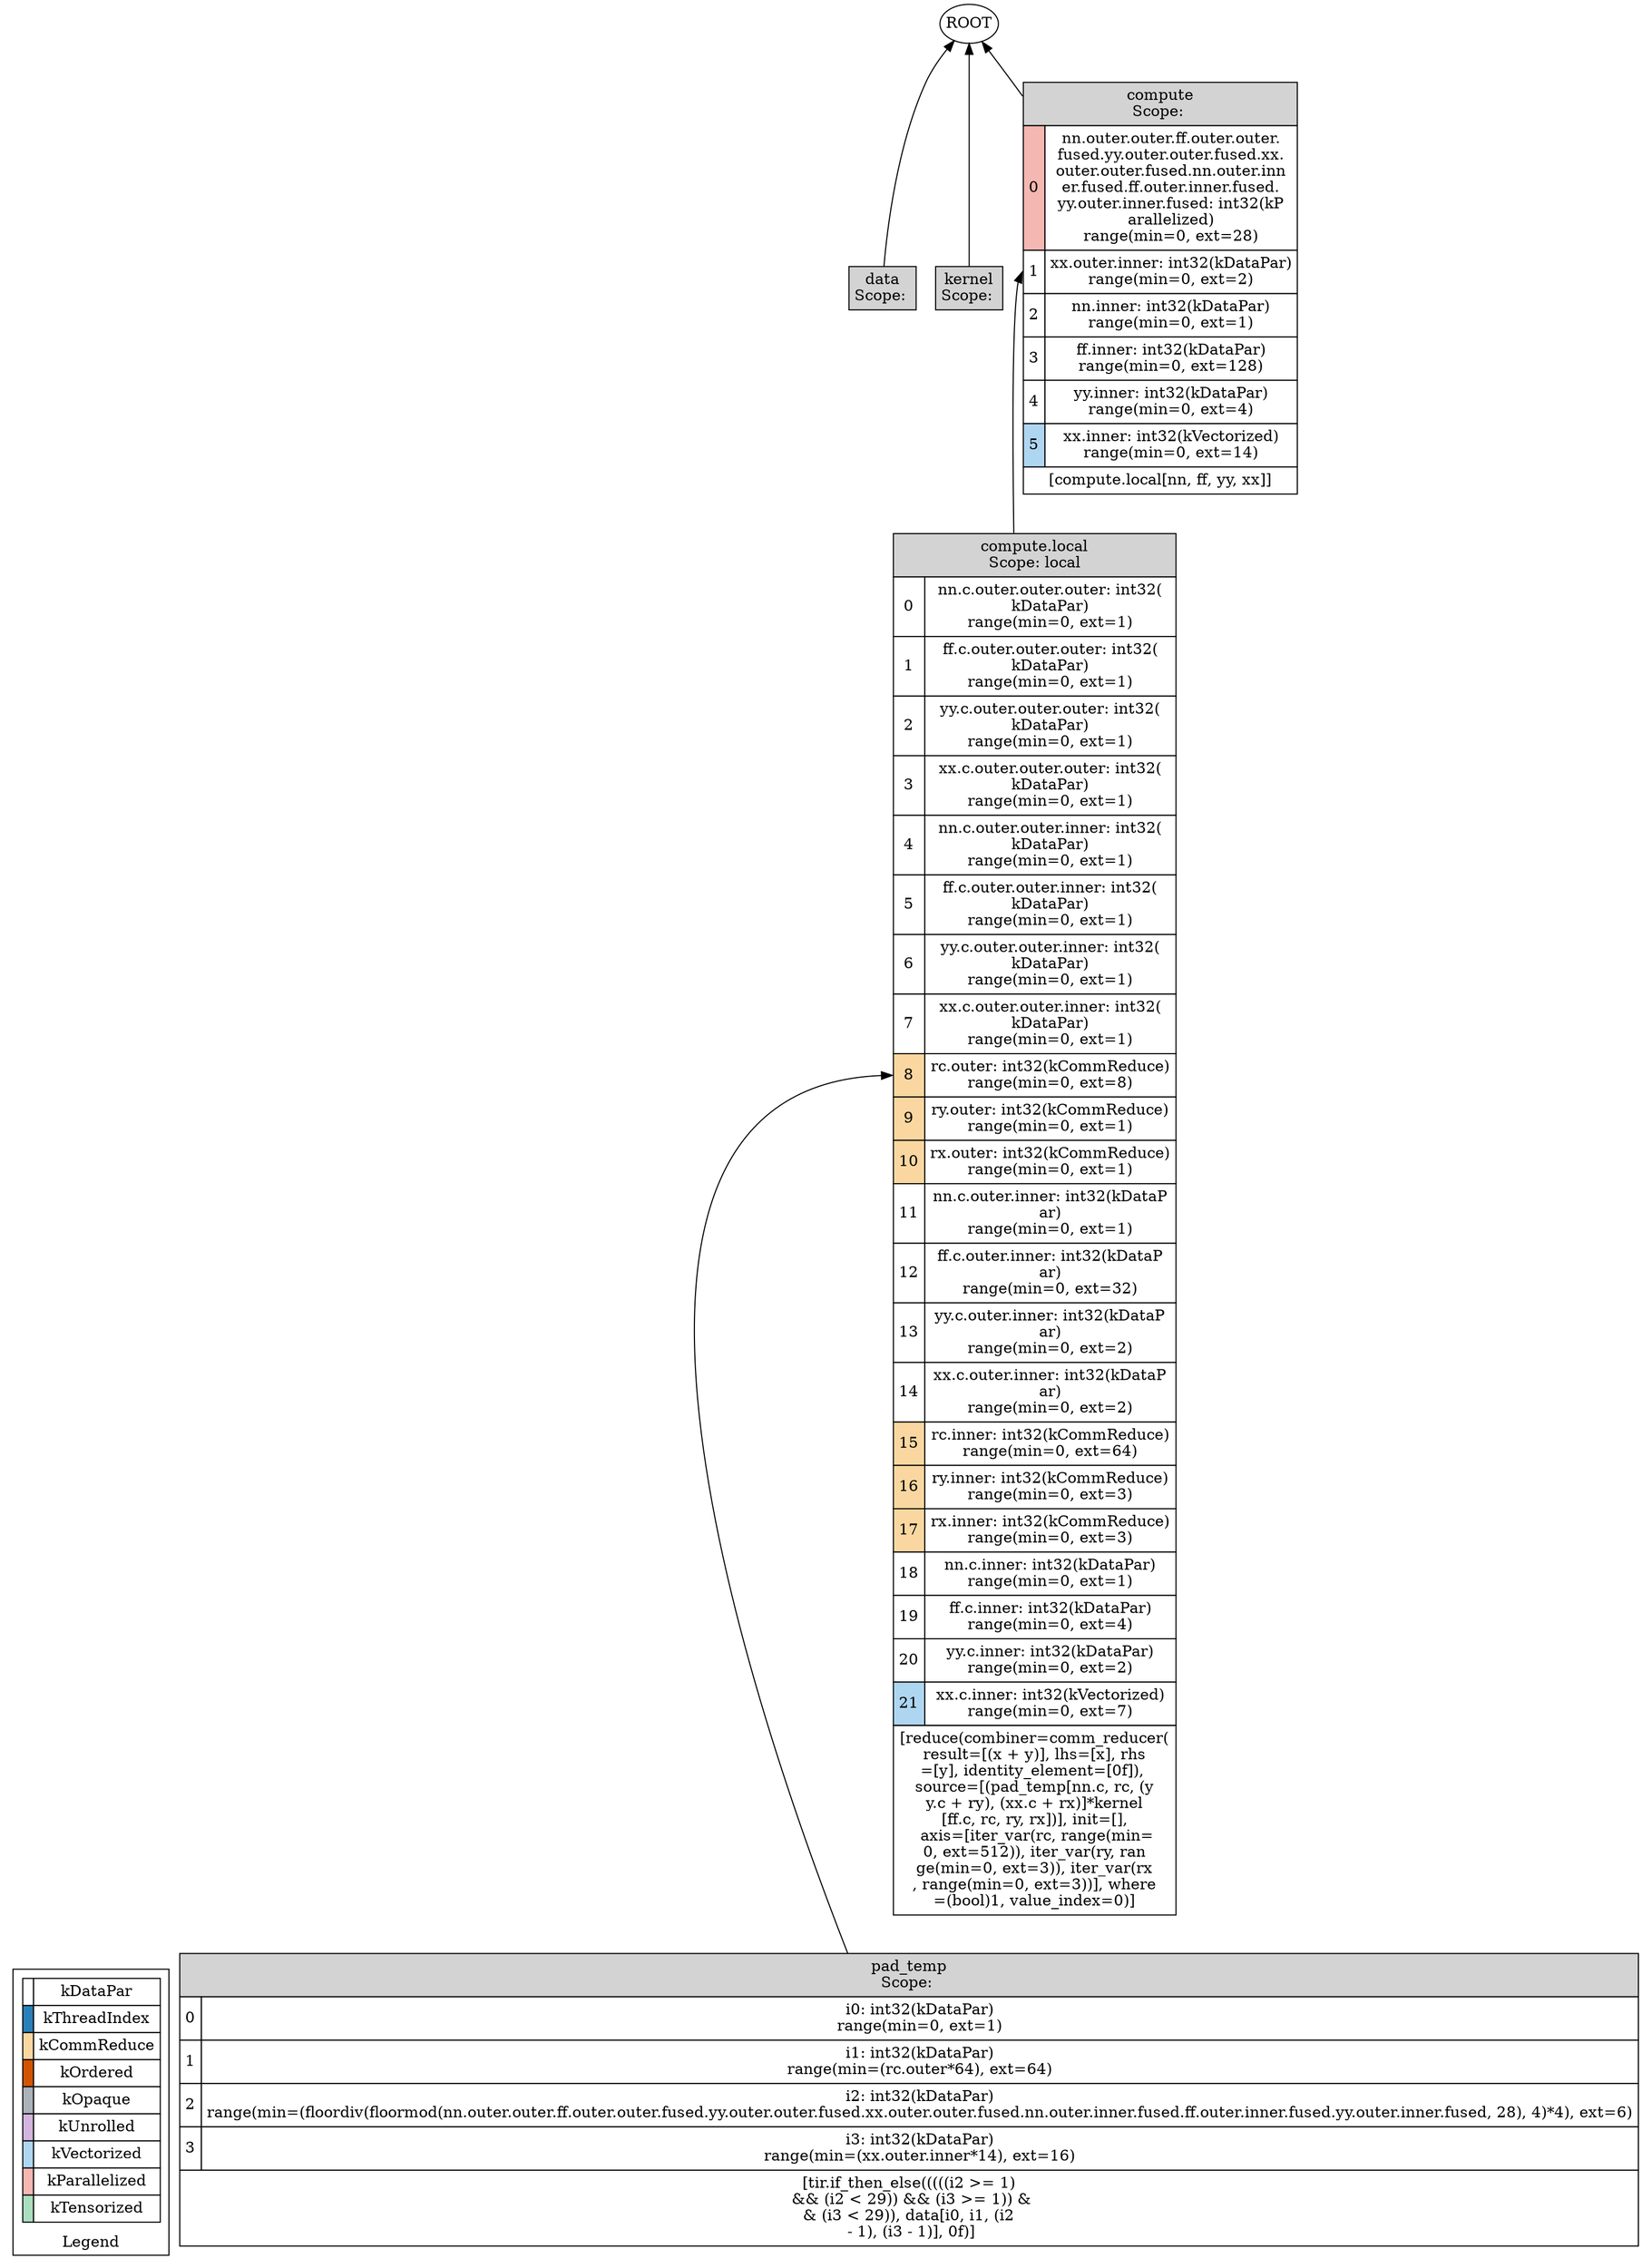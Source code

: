 digraph "Schedule Tree" {
	graph [rankdir=BT]
	subgraph cluster_legend {
		label=Legend
		legend [label=<<TABLE BORDER="0" CELLBORDER="1" CELLSPACING="0" CELLPADDING="4"><TR><TD BGCOLOR="#FFFFFF"></TD><TD BGCOLOR="white">kDataPar</TD></TR><TR><TD BGCOLOR="#2980B9"></TD><TD BGCOLOR="white">kThreadIndex</TD></TR><TR><TD BGCOLOR="#FAD7A0"></TD><TD BGCOLOR="white">kCommReduce</TD></TR><TR><TD BGCOLOR="#D35400"></TD><TD BGCOLOR="white">kOrdered</TD></TR><TR><TD BGCOLOR="#ABB2B9"></TD><TD BGCOLOR="white">kOpaque</TD></TR><TR><TD BGCOLOR="#D2B4DE"></TD><TD BGCOLOR="white">kUnrolled</TD></TR><TR><TD BGCOLOR="#AED6F1"></TD><TD BGCOLOR="white">kVectorized</TD></TR><TR><TD BGCOLOR="#F5B7B1"></TD><TD BGCOLOR="white">kParallelized</TD></TR><TR><TD BGCOLOR="#A9DFBF"></TD><TD BGCOLOR="white">kTensorized</TD></TR></TABLE>> margin=0 shape=none]
	}
	Stage_0 [label=<<TABLE BORDER="0" CELLBORDER="1" CELLSPACING="0" CELLPADDING="4"> <TR><TD BGCOLOR="lightgrey" COLSPAN="2" PORT="stage">data<br/>Scope: </TD></TR></TABLE>> margin=0 shape=none]
	Stage_1 [label=<<TABLE BORDER="0" CELLBORDER="1" CELLSPACING="0" CELLPADDING="4"> <TR><TD BGCOLOR="lightgrey" COLSPAN="2" PORT="stage">pad_temp<br/>Scope: </TD></TR><TR><TD PORT="IterVar_1_0" BGCOLOR="#FFFFFF">0</TD><TD BGCOLOR="white" PORT="itervar">i0: int32(kDataPar)<br/>range(min=0, ext=1)</TD></TR><TR><TD PORT="IterVar_1_1" BGCOLOR="#FFFFFF">1</TD><TD BGCOLOR="white" PORT="itervar">i1: int32(kDataPar)<br/>range(min=(rc.outer*64), ext=64)</TD></TR><TR><TD PORT="IterVar_1_2" BGCOLOR="#FFFFFF">2</TD><TD BGCOLOR="white" PORT="itervar">i2: int32(kDataPar)<br/>range(min=(floordiv(floormod(nn.outer.outer.ff.outer.outer.fused.yy.outer.outer.fused.xx.outer.outer.fused.nn.outer.inner.fused.ff.outer.inner.fused.yy.outer.inner.fused, 28), 4)*4), ext=6)</TD></TR><TR><TD PORT="IterVar_1_3" BGCOLOR="#FFFFFF">3</TD><TD BGCOLOR="white" PORT="itervar">i3: int32(kDataPar)<br/>range(min=(xx.outer.inner*14), ext=16)</TD></TR><TR><TD COLSPAN="2">[tir.if_then_else(((((i2 &gt;= 1)<br/> &amp;&amp; (i2 &lt; 29)) &amp;&amp; (i3 &gt;= 1)) &amp;<br/>&amp; (i3 &lt; 29)), data[i0, i1, (i2<br/> - 1), (i3 - 1)], 0f)]</TD></TR></TABLE>> margin=0 shape=none]
	Stage_2 [label=<<TABLE BORDER="0" CELLBORDER="1" CELLSPACING="0" CELLPADDING="4"> <TR><TD BGCOLOR="lightgrey" COLSPAN="2" PORT="stage">kernel<br/>Scope: </TD></TR></TABLE>> margin=0 shape=none]
	Stage_3 [label=<<TABLE BORDER="0" CELLBORDER="1" CELLSPACING="0" CELLPADDING="4"> <TR><TD BGCOLOR="lightgrey" COLSPAN="2" PORT="stage">compute.local<br/>Scope: local</TD></TR><TR><TD PORT="IterVar_3_11" BGCOLOR="#FFFFFF">0</TD><TD BGCOLOR="white" PORT="itervar">nn.c.outer.outer.outer: int32(<br/>kDataPar)<br/>range(min=0, ext=1)</TD></TR><TR><TD PORT="IterVar_3_17" BGCOLOR="#FFFFFF">1</TD><TD BGCOLOR="white" PORT="itervar">ff.c.outer.outer.outer: int32(<br/>kDataPar)<br/>range(min=0, ext=1)</TD></TR><TR><TD PORT="IterVar_3_23" BGCOLOR="#FFFFFF">2</TD><TD BGCOLOR="white" PORT="itervar">yy.c.outer.outer.outer: int32(<br/>kDataPar)<br/>range(min=0, ext=1)</TD></TR><TR><TD PORT="IterVar_3_29" BGCOLOR="#FFFFFF">3</TD><TD BGCOLOR="white" PORT="itervar">xx.c.outer.outer.outer: int32(<br/>kDataPar)<br/>range(min=0, ext=1)</TD></TR><TR><TD PORT="IterVar_3_12" BGCOLOR="#FFFFFF">4</TD><TD BGCOLOR="white" PORT="itervar">nn.c.outer.outer.inner: int32(<br/>kDataPar)<br/>range(min=0, ext=1)</TD></TR><TR><TD PORT="IterVar_3_18" BGCOLOR="#FFFFFF">5</TD><TD BGCOLOR="white" PORT="itervar">ff.c.outer.outer.inner: int32(<br/>kDataPar)<br/>range(min=0, ext=1)</TD></TR><TR><TD PORT="IterVar_3_24" BGCOLOR="#FFFFFF">6</TD><TD BGCOLOR="white" PORT="itervar">yy.c.outer.outer.inner: int32(<br/>kDataPar)<br/>range(min=0, ext=1)</TD></TR><TR><TD PORT="IterVar_3_30" BGCOLOR="#FFFFFF">7</TD><TD BGCOLOR="white" PORT="itervar">xx.c.outer.outer.inner: int32(<br/>kDataPar)<br/>range(min=0, ext=1)</TD></TR><TR><TD PORT="IterVar_3_31" BGCOLOR="#FAD7A0">8</TD><TD BGCOLOR="white" PORT="itervar">rc.outer: int32(kCommReduce)<br/>range(min=0, ext=8)</TD></TR><TR><TD PORT="IterVar_3_33" BGCOLOR="#FAD7A0">9</TD><TD BGCOLOR="white" PORT="itervar">ry.outer: int32(kCommReduce)<br/>range(min=0, ext=1)</TD></TR><TR><TD PORT="IterVar_3_35" BGCOLOR="#FAD7A0">10</TD><TD BGCOLOR="white" PORT="itervar">rx.outer: int32(kCommReduce)<br/>range(min=0, ext=1)</TD></TR><TR><TD PORT="IterVar_3_10" BGCOLOR="#FFFFFF">11</TD><TD BGCOLOR="white" PORT="itervar">nn.c.outer.inner: int32(kDataP<br/>ar)<br/>range(min=0, ext=1)</TD></TR><TR><TD PORT="IterVar_3_16" BGCOLOR="#FFFFFF">12</TD><TD BGCOLOR="white" PORT="itervar">ff.c.outer.inner: int32(kDataP<br/>ar)<br/>range(min=0, ext=32)</TD></TR><TR><TD PORT="IterVar_3_22" BGCOLOR="#FFFFFF">13</TD><TD BGCOLOR="white" PORT="itervar">yy.c.outer.inner: int32(kDataP<br/>ar)<br/>range(min=0, ext=2)</TD></TR><TR><TD PORT="IterVar_3_28" BGCOLOR="#FFFFFF">14</TD><TD BGCOLOR="white" PORT="itervar">xx.c.outer.inner: int32(kDataP<br/>ar)<br/>range(min=0, ext=2)</TD></TR><TR><TD PORT="IterVar_3_32" BGCOLOR="#FAD7A0">15</TD><TD BGCOLOR="white" PORT="itervar">rc.inner: int32(kCommReduce)<br/>range(min=0, ext=64)</TD></TR><TR><TD PORT="IterVar_3_34" BGCOLOR="#FAD7A0">16</TD><TD BGCOLOR="white" PORT="itervar">ry.inner: int32(kCommReduce)<br/>range(min=0, ext=3)</TD></TR><TR><TD PORT="IterVar_3_36" BGCOLOR="#FAD7A0">17</TD><TD BGCOLOR="white" PORT="itervar">rx.inner: int32(kCommReduce)<br/>range(min=0, ext=3)</TD></TR><TR><TD PORT="IterVar_3_8" BGCOLOR="#FFFFFF">18</TD><TD BGCOLOR="white" PORT="itervar">nn.c.inner: int32(kDataPar)<br/>range(min=0, ext=1)</TD></TR><TR><TD PORT="IterVar_3_14" BGCOLOR="#FFFFFF">19</TD><TD BGCOLOR="white" PORT="itervar">ff.c.inner: int32(kDataPar)<br/>range(min=0, ext=4)</TD></TR><TR><TD PORT="IterVar_3_20" BGCOLOR="#FFFFFF">20</TD><TD BGCOLOR="white" PORT="itervar">yy.c.inner: int32(kDataPar)<br/>range(min=0, ext=2)</TD></TR><TR><TD PORT="IterVar_3_26" BGCOLOR="#AED6F1">21</TD><TD BGCOLOR="white" PORT="itervar">xx.c.inner: int32(kVectorized)<br/>range(min=0, ext=7)</TD></TR><TR><TD COLSPAN="2">[reduce(combiner=comm_reducer(<br/>result=[(x + y)], lhs=[x], rhs<br/>=[y], identity_element=[0f]), <br/>source=[(pad_temp[nn.c, rc, (y<br/>y.c + ry), (xx.c + rx)]*kernel<br/>[ff.c, rc, ry, rx])], init=[],<br/> axis=[iter_var(rc, range(min=<br/>0, ext=512)), iter_var(ry, ran<br/>ge(min=0, ext=3)), iter_var(rx<br/>, range(min=0, ext=3))], where<br/>=(bool)1, value_index=0)]</TD></TR></TABLE>> margin=0 shape=none]
	Stage_4 [label=<<TABLE BORDER="0" CELLBORDER="1" CELLSPACING="0" CELLPADDING="4"> <TR><TD BGCOLOR="lightgrey" COLSPAN="2" PORT="stage">compute<br/>Scope: </TD></TR><TR><TD PORT="IterVar_4_25" BGCOLOR="#F5B7B1">0</TD><TD BGCOLOR="white" PORT="itervar">nn.outer.outer.ff.outer.outer.<br/>fused.yy.outer.outer.fused.xx.<br/>outer.outer.fused.nn.outer.inn<br/>er.fused.ff.outer.inner.fused.<br/>yy.outer.inner.fused: int32(kP<br/>arallelized)<br/>range(min=0, ext=28)</TD></TR><TR><TD PORT="IterVar_4_19" BGCOLOR="#FFFFFF">1</TD><TD BGCOLOR="white" PORT="itervar">xx.outer.inner: int32(kDataPar)<br/>range(min=0, ext=2)</TD></TR><TR><TD PORT="IterVar_4_5" BGCOLOR="#FFFFFF">2</TD><TD BGCOLOR="white" PORT="itervar">nn.inner: int32(kDataPar)<br/>range(min=0, ext=1)</TD></TR><TR><TD PORT="IterVar_4_9" BGCOLOR="#FFFFFF">3</TD><TD BGCOLOR="white" PORT="itervar">ff.inner: int32(kDataPar)<br/>range(min=0, ext=128)</TD></TR><TR><TD PORT="IterVar_4_13" BGCOLOR="#FFFFFF">4</TD><TD BGCOLOR="white" PORT="itervar">yy.inner: int32(kDataPar)<br/>range(min=0, ext=4)</TD></TR><TR><TD PORT="IterVar_4_17" BGCOLOR="#AED6F1">5</TD><TD BGCOLOR="white" PORT="itervar">xx.inner: int32(kVectorized)<br/>range(min=0, ext=14)</TD></TR><TR><TD COLSPAN="2">[compute.local[nn, ff, yy, xx]]</TD></TR></TABLE>> margin=0 shape=none]
	Stage_0 -> ROOT [color="#000000"]
	Stage_1 -> Stage_3:IterVar_3_31 [color="#000000"]
	Stage_2 -> ROOT [color="#000000"]
	Stage_3 -> Stage_4:IterVar_4_19 [color="#000000"]
	Stage_4 -> ROOT [color="#000000"]
	ROOT [label=ROOT margin=0 shape=oval]
}
